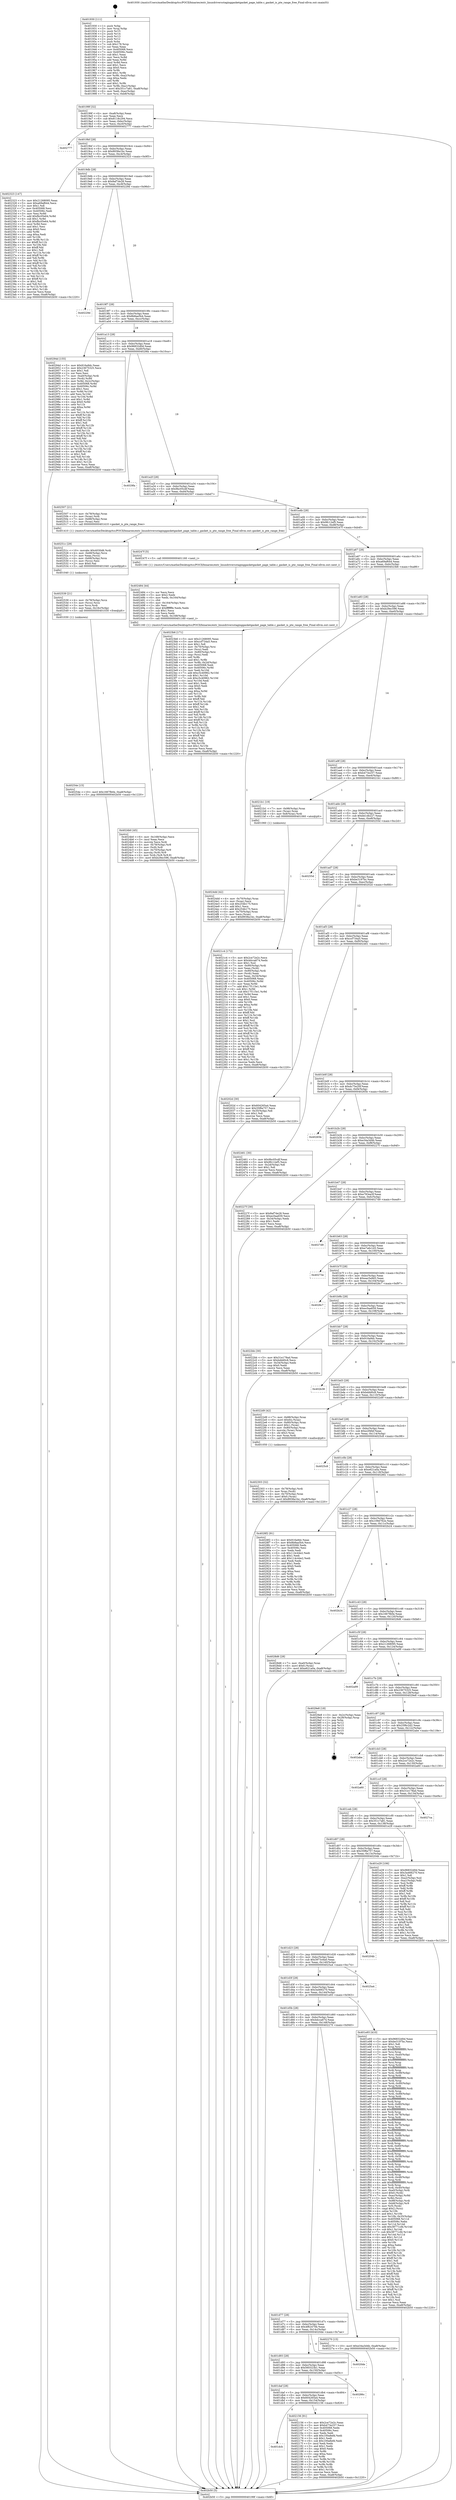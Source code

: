 digraph "0x401930" {
  label = "0x401930 (/mnt/c/Users/mathe/Desktop/tcc/POCII/binaries/extr_linuxdriversstaginggasketgasket_page_table.c_gasket_is_pte_range_free_Final-ollvm.out::main(0))"
  labelloc = "t"
  node[shape=record]

  Entry [label="",width=0.3,height=0.3,shape=circle,fillcolor=black,style=filled]
  "0x40199f" [label="{
     0x40199f [32]\l
     | [instrs]\l
     &nbsp;&nbsp;0x40199f \<+6\>: mov -0xa8(%rbp),%eax\l
     &nbsp;&nbsp;0x4019a5 \<+2\>: mov %eax,%ecx\l
     &nbsp;&nbsp;0x4019a7 \<+6\>: sub $0x8118c294,%ecx\l
     &nbsp;&nbsp;0x4019ad \<+6\>: mov %eax,-0xbc(%rbp)\l
     &nbsp;&nbsp;0x4019b3 \<+6\>: mov %ecx,-0xc0(%rbp)\l
     &nbsp;&nbsp;0x4019b9 \<+6\>: je 0000000000402777 \<main+0xe47\>\l
  }"]
  "0x402777" [label="{
     0x402777\l
  }", style=dashed]
  "0x4019bf" [label="{
     0x4019bf [28]\l
     | [instrs]\l
     &nbsp;&nbsp;0x4019bf \<+5\>: jmp 00000000004019c4 \<main+0x94\>\l
     &nbsp;&nbsp;0x4019c4 \<+6\>: mov -0xbc(%rbp),%eax\l
     &nbsp;&nbsp;0x4019ca \<+5\>: sub $0x8938a1bc,%eax\l
     &nbsp;&nbsp;0x4019cf \<+6\>: mov %eax,-0xc4(%rbp)\l
     &nbsp;&nbsp;0x4019d5 \<+6\>: je 0000000000402323 \<main+0x9f3\>\l
  }"]
  Exit [label="",width=0.3,height=0.3,shape=circle,fillcolor=black,style=filled,peripheries=2]
  "0x402323" [label="{
     0x402323 [147]\l
     | [instrs]\l
     &nbsp;&nbsp;0x402323 \<+5\>: mov $0x21268095,%eax\l
     &nbsp;&nbsp;0x402328 \<+5\>: mov $0xa69af644,%ecx\l
     &nbsp;&nbsp;0x40232d \<+2\>: mov $0x1,%dl\l
     &nbsp;&nbsp;0x40232f \<+7\>: mov 0x405068,%esi\l
     &nbsp;&nbsp;0x402336 \<+7\>: mov 0x40506c,%edi\l
     &nbsp;&nbsp;0x40233d \<+3\>: mov %esi,%r8d\l
     &nbsp;&nbsp;0x402340 \<+7\>: add $0xfbc05e64,%r8d\l
     &nbsp;&nbsp;0x402347 \<+4\>: sub $0x1,%r8d\l
     &nbsp;&nbsp;0x40234b \<+7\>: sub $0xfbc05e64,%r8d\l
     &nbsp;&nbsp;0x402352 \<+4\>: imul %r8d,%esi\l
     &nbsp;&nbsp;0x402356 \<+3\>: and $0x1,%esi\l
     &nbsp;&nbsp;0x402359 \<+3\>: cmp $0x0,%esi\l
     &nbsp;&nbsp;0x40235c \<+4\>: sete %r9b\l
     &nbsp;&nbsp;0x402360 \<+3\>: cmp $0xa,%edi\l
     &nbsp;&nbsp;0x402363 \<+4\>: setl %r10b\l
     &nbsp;&nbsp;0x402367 \<+3\>: mov %r9b,%r11b\l
     &nbsp;&nbsp;0x40236a \<+4\>: xor $0xff,%r11b\l
     &nbsp;&nbsp;0x40236e \<+3\>: mov %r10b,%bl\l
     &nbsp;&nbsp;0x402371 \<+3\>: xor $0xff,%bl\l
     &nbsp;&nbsp;0x402374 \<+3\>: xor $0x1,%dl\l
     &nbsp;&nbsp;0x402377 \<+3\>: mov %r11b,%r14b\l
     &nbsp;&nbsp;0x40237a \<+4\>: and $0xff,%r14b\l
     &nbsp;&nbsp;0x40237e \<+3\>: and %dl,%r9b\l
     &nbsp;&nbsp;0x402381 \<+3\>: mov %bl,%r15b\l
     &nbsp;&nbsp;0x402384 \<+4\>: and $0xff,%r15b\l
     &nbsp;&nbsp;0x402388 \<+3\>: and %dl,%r10b\l
     &nbsp;&nbsp;0x40238b \<+3\>: or %r9b,%r14b\l
     &nbsp;&nbsp;0x40238e \<+3\>: or %r10b,%r15b\l
     &nbsp;&nbsp;0x402391 \<+3\>: xor %r15b,%r14b\l
     &nbsp;&nbsp;0x402394 \<+3\>: or %bl,%r11b\l
     &nbsp;&nbsp;0x402397 \<+4\>: xor $0xff,%r11b\l
     &nbsp;&nbsp;0x40239b \<+3\>: or $0x1,%dl\l
     &nbsp;&nbsp;0x40239e \<+3\>: and %dl,%r11b\l
     &nbsp;&nbsp;0x4023a1 \<+3\>: or %r11b,%r14b\l
     &nbsp;&nbsp;0x4023a4 \<+4\>: test $0x1,%r14b\l
     &nbsp;&nbsp;0x4023a8 \<+3\>: cmovne %ecx,%eax\l
     &nbsp;&nbsp;0x4023ab \<+6\>: mov %eax,-0xa8(%rbp)\l
     &nbsp;&nbsp;0x4023b1 \<+5\>: jmp 0000000000402b50 \<main+0x1220\>\l
  }"]
  "0x4019db" [label="{
     0x4019db [28]\l
     | [instrs]\l
     &nbsp;&nbsp;0x4019db \<+5\>: jmp 00000000004019e0 \<main+0xb0\>\l
     &nbsp;&nbsp;0x4019e0 \<+6\>: mov -0xbc(%rbp),%eax\l
     &nbsp;&nbsp;0x4019e6 \<+5\>: sub $0x8af7de28,%eax\l
     &nbsp;&nbsp;0x4019eb \<+6\>: mov %eax,-0xc8(%rbp)\l
     &nbsp;&nbsp;0x4019f1 \<+6\>: je 000000000040229d \<main+0x96d\>\l
  }"]
  "0x40254e" [label="{
     0x40254e [15]\l
     | [instrs]\l
     &nbsp;&nbsp;0x40254e \<+10\>: movl $0x1667fb0e,-0xa8(%rbp)\l
     &nbsp;&nbsp;0x402558 \<+5\>: jmp 0000000000402b50 \<main+0x1220\>\l
  }"]
  "0x40229d" [label="{
     0x40229d\l
  }", style=dashed]
  "0x4019f7" [label="{
     0x4019f7 [28]\l
     | [instrs]\l
     &nbsp;&nbsp;0x4019f7 \<+5\>: jmp 00000000004019fc \<main+0xcc\>\l
     &nbsp;&nbsp;0x4019fc \<+6\>: mov -0xbc(%rbp),%eax\l
     &nbsp;&nbsp;0x401a02 \<+5\>: sub $0x8b8aa5b4,%eax\l
     &nbsp;&nbsp;0x401a07 \<+6\>: mov %eax,-0xcc(%rbp)\l
     &nbsp;&nbsp;0x401a0d \<+6\>: je 000000000040294d \<main+0x101d\>\l
  }"]
  "0x402539" [label="{
     0x402539 [21]\l
     | [instrs]\l
     &nbsp;&nbsp;0x402539 \<+4\>: mov -0x78(%rbp),%rcx\l
     &nbsp;&nbsp;0x40253d \<+3\>: mov (%rcx),%rcx\l
     &nbsp;&nbsp;0x402540 \<+3\>: mov %rcx,%rdi\l
     &nbsp;&nbsp;0x402543 \<+6\>: mov %eax,-0x16c(%rbp)\l
     &nbsp;&nbsp;0x402549 \<+5\>: call 0000000000401030 \<free@plt\>\l
     | [calls]\l
     &nbsp;&nbsp;0x401030 \{1\} (unknown)\l
  }"]
  "0x40294d" [label="{
     0x40294d [155]\l
     | [instrs]\l
     &nbsp;&nbsp;0x40294d \<+5\>: mov $0x916a9dc,%eax\l
     &nbsp;&nbsp;0x402952 \<+5\>: mov $0x23675325,%ecx\l
     &nbsp;&nbsp;0x402957 \<+2\>: mov $0x1,%dl\l
     &nbsp;&nbsp;0x402959 \<+2\>: xor %esi,%esi\l
     &nbsp;&nbsp;0x40295b \<+7\>: mov -0xa0(%rbp),%rdi\l
     &nbsp;&nbsp;0x402962 \<+3\>: mov (%rdi),%r8d\l
     &nbsp;&nbsp;0x402965 \<+4\>: mov %r8d,-0x2c(%rbp)\l
     &nbsp;&nbsp;0x402969 \<+8\>: mov 0x405068,%r8d\l
     &nbsp;&nbsp;0x402971 \<+8\>: mov 0x40506c,%r9d\l
     &nbsp;&nbsp;0x402979 \<+3\>: sub $0x1,%esi\l
     &nbsp;&nbsp;0x40297c \<+3\>: mov %r8d,%r10d\l
     &nbsp;&nbsp;0x40297f \<+3\>: add %esi,%r10d\l
     &nbsp;&nbsp;0x402982 \<+4\>: imul %r10d,%r8d\l
     &nbsp;&nbsp;0x402986 \<+4\>: and $0x1,%r8d\l
     &nbsp;&nbsp;0x40298a \<+4\>: cmp $0x0,%r8d\l
     &nbsp;&nbsp;0x40298e \<+4\>: sete %r11b\l
     &nbsp;&nbsp;0x402992 \<+4\>: cmp $0xa,%r9d\l
     &nbsp;&nbsp;0x402996 \<+3\>: setl %bl\l
     &nbsp;&nbsp;0x402999 \<+3\>: mov %r11b,%r14b\l
     &nbsp;&nbsp;0x40299c \<+4\>: xor $0xff,%r14b\l
     &nbsp;&nbsp;0x4029a0 \<+3\>: mov %bl,%r15b\l
     &nbsp;&nbsp;0x4029a3 \<+4\>: xor $0xff,%r15b\l
     &nbsp;&nbsp;0x4029a7 \<+3\>: xor $0x1,%dl\l
     &nbsp;&nbsp;0x4029aa \<+3\>: mov %r14b,%r12b\l
     &nbsp;&nbsp;0x4029ad \<+4\>: and $0xff,%r12b\l
     &nbsp;&nbsp;0x4029b1 \<+3\>: and %dl,%r11b\l
     &nbsp;&nbsp;0x4029b4 \<+3\>: mov %r15b,%r13b\l
     &nbsp;&nbsp;0x4029b7 \<+4\>: and $0xff,%r13b\l
     &nbsp;&nbsp;0x4029bb \<+2\>: and %dl,%bl\l
     &nbsp;&nbsp;0x4029bd \<+3\>: or %r11b,%r12b\l
     &nbsp;&nbsp;0x4029c0 \<+3\>: or %bl,%r13b\l
     &nbsp;&nbsp;0x4029c3 \<+3\>: xor %r13b,%r12b\l
     &nbsp;&nbsp;0x4029c6 \<+3\>: or %r15b,%r14b\l
     &nbsp;&nbsp;0x4029c9 \<+4\>: xor $0xff,%r14b\l
     &nbsp;&nbsp;0x4029cd \<+3\>: or $0x1,%dl\l
     &nbsp;&nbsp;0x4029d0 \<+3\>: and %dl,%r14b\l
     &nbsp;&nbsp;0x4029d3 \<+3\>: or %r14b,%r12b\l
     &nbsp;&nbsp;0x4029d6 \<+4\>: test $0x1,%r12b\l
     &nbsp;&nbsp;0x4029da \<+3\>: cmovne %ecx,%eax\l
     &nbsp;&nbsp;0x4029dd \<+6\>: mov %eax,-0xa8(%rbp)\l
     &nbsp;&nbsp;0x4029e3 \<+5\>: jmp 0000000000402b50 \<main+0x1220\>\l
  }"]
  "0x401a13" [label="{
     0x401a13 [28]\l
     | [instrs]\l
     &nbsp;&nbsp;0x401a13 \<+5\>: jmp 0000000000401a18 \<main+0xe8\>\l
     &nbsp;&nbsp;0x401a18 \<+6\>: mov -0xbc(%rbp),%eax\l
     &nbsp;&nbsp;0x401a1e \<+5\>: sub $0x96832d0d,%eax\l
     &nbsp;&nbsp;0x401a23 \<+6\>: mov %eax,-0xd0(%rbp)\l
     &nbsp;&nbsp;0x401a29 \<+6\>: je 00000000004029fa \<main+0x10ca\>\l
  }"]
  "0x40251c" [label="{
     0x40251c [29]\l
     | [instrs]\l
     &nbsp;&nbsp;0x40251c \<+10\>: movabs $0x4030d6,%rdi\l
     &nbsp;&nbsp;0x402526 \<+4\>: mov -0x68(%rbp),%rcx\l
     &nbsp;&nbsp;0x40252a \<+2\>: mov %eax,(%rcx)\l
     &nbsp;&nbsp;0x40252c \<+4\>: mov -0x68(%rbp),%rcx\l
     &nbsp;&nbsp;0x402530 \<+2\>: mov (%rcx),%esi\l
     &nbsp;&nbsp;0x402532 \<+2\>: mov $0x0,%al\l
     &nbsp;&nbsp;0x402534 \<+5\>: call 0000000000401040 \<printf@plt\>\l
     | [calls]\l
     &nbsp;&nbsp;0x401040 \{1\} (unknown)\l
  }"]
  "0x4029fa" [label="{
     0x4029fa\l
  }", style=dashed]
  "0x401a2f" [label="{
     0x401a2f [28]\l
     | [instrs]\l
     &nbsp;&nbsp;0x401a2f \<+5\>: jmp 0000000000401a34 \<main+0x104\>\l
     &nbsp;&nbsp;0x401a34 \<+6\>: mov -0xbc(%rbp),%eax\l
     &nbsp;&nbsp;0x401a3a \<+5\>: sub $0x9bc05cdf,%eax\l
     &nbsp;&nbsp;0x401a3f \<+6\>: mov %eax,-0xd4(%rbp)\l
     &nbsp;&nbsp;0x401a45 \<+6\>: je 0000000000402507 \<main+0xbd7\>\l
  }"]
  "0x4024b0" [label="{
     0x4024b0 [45]\l
     | [instrs]\l
     &nbsp;&nbsp;0x4024b0 \<+6\>: mov -0x168(%rbp),%ecx\l
     &nbsp;&nbsp;0x4024b6 \<+3\>: imul %eax,%ecx\l
     &nbsp;&nbsp;0x4024b9 \<+3\>: movslq %ecx,%rdi\l
     &nbsp;&nbsp;0x4024bc \<+4\>: mov -0x78(%rbp),%r8\l
     &nbsp;&nbsp;0x4024c0 \<+3\>: mov (%r8),%r8\l
     &nbsp;&nbsp;0x4024c3 \<+4\>: mov -0x70(%rbp),%r9\l
     &nbsp;&nbsp;0x4024c7 \<+3\>: movslq (%r9),%r9\l
     &nbsp;&nbsp;0x4024ca \<+4\>: mov %rdi,(%r8,%r9,8)\l
     &nbsp;&nbsp;0x4024ce \<+10\>: movl $0xb29ec596,-0xa8(%rbp)\l
     &nbsp;&nbsp;0x4024d8 \<+5\>: jmp 0000000000402b50 \<main+0x1220\>\l
  }"]
  "0x402507" [label="{
     0x402507 [21]\l
     | [instrs]\l
     &nbsp;&nbsp;0x402507 \<+4\>: mov -0x78(%rbp),%rax\l
     &nbsp;&nbsp;0x40250b \<+3\>: mov (%rax),%rdi\l
     &nbsp;&nbsp;0x40250e \<+7\>: mov -0x88(%rbp),%rax\l
     &nbsp;&nbsp;0x402515 \<+2\>: mov (%rax),%esi\l
     &nbsp;&nbsp;0x402517 \<+5\>: call 0000000000401410 \<gasket_is_pte_range_free\>\l
     | [calls]\l
     &nbsp;&nbsp;0x401410 \{1\} (/mnt/c/Users/mathe/Desktop/tcc/POCII/binaries/extr_linuxdriversstaginggasketgasket_page_table.c_gasket_is_pte_range_free_Final-ollvm.out::gasket_is_pte_range_free)\l
  }"]
  "0x401a4b" [label="{
     0x401a4b [28]\l
     | [instrs]\l
     &nbsp;&nbsp;0x401a4b \<+5\>: jmp 0000000000401a50 \<main+0x120\>\l
     &nbsp;&nbsp;0x401a50 \<+6\>: mov -0xbc(%rbp),%eax\l
     &nbsp;&nbsp;0x401a56 \<+5\>: sub $0x9fc12ef5,%eax\l
     &nbsp;&nbsp;0x401a5b \<+6\>: mov %eax,-0xd8(%rbp)\l
     &nbsp;&nbsp;0x401a61 \<+6\>: je 000000000040247f \<main+0xb4f\>\l
  }"]
  "0x402484" [label="{
     0x402484 [44]\l
     | [instrs]\l
     &nbsp;&nbsp;0x402484 \<+2\>: xor %ecx,%ecx\l
     &nbsp;&nbsp;0x402486 \<+5\>: mov $0x2,%edx\l
     &nbsp;&nbsp;0x40248b \<+6\>: mov %edx,-0x164(%rbp)\l
     &nbsp;&nbsp;0x402491 \<+1\>: cltd\l
     &nbsp;&nbsp;0x402492 \<+6\>: mov -0x164(%rbp),%esi\l
     &nbsp;&nbsp;0x402498 \<+2\>: idiv %esi\l
     &nbsp;&nbsp;0x40249a \<+6\>: imul $0xfffffffe,%edx,%edx\l
     &nbsp;&nbsp;0x4024a0 \<+3\>: sub $0x1,%ecx\l
     &nbsp;&nbsp;0x4024a3 \<+2\>: sub %ecx,%edx\l
     &nbsp;&nbsp;0x4024a5 \<+6\>: mov %edx,-0x168(%rbp)\l
     &nbsp;&nbsp;0x4024ab \<+5\>: call 0000000000401160 \<next_i\>\l
     | [calls]\l
     &nbsp;&nbsp;0x401160 \{1\} (/mnt/c/Users/mathe/Desktop/tcc/POCII/binaries/extr_linuxdriversstaginggasketgasket_page_table.c_gasket_is_pte_range_free_Final-ollvm.out::next_i)\l
  }"]
  "0x40247f" [label="{
     0x40247f [5]\l
     | [instrs]\l
     &nbsp;&nbsp;0x40247f \<+5\>: call 0000000000401160 \<next_i\>\l
     | [calls]\l
     &nbsp;&nbsp;0x401160 \{1\} (/mnt/c/Users/mathe/Desktop/tcc/POCII/binaries/extr_linuxdriversstaginggasketgasket_page_table.c_gasket_is_pte_range_free_Final-ollvm.out::next_i)\l
  }"]
  "0x401a67" [label="{
     0x401a67 [28]\l
     | [instrs]\l
     &nbsp;&nbsp;0x401a67 \<+5\>: jmp 0000000000401a6c \<main+0x13c\>\l
     &nbsp;&nbsp;0x401a6c \<+6\>: mov -0xbc(%rbp),%eax\l
     &nbsp;&nbsp;0x401a72 \<+5\>: sub $0xa69af644,%eax\l
     &nbsp;&nbsp;0x401a77 \<+6\>: mov %eax,-0xdc(%rbp)\l
     &nbsp;&nbsp;0x401a7d \<+6\>: je 00000000004023b6 \<main+0xa86\>\l
  }"]
  "0x402303" [label="{
     0x402303 [32]\l
     | [instrs]\l
     &nbsp;&nbsp;0x402303 \<+4\>: mov -0x78(%rbp),%rdi\l
     &nbsp;&nbsp;0x402307 \<+3\>: mov %rax,(%rdi)\l
     &nbsp;&nbsp;0x40230a \<+4\>: mov -0x70(%rbp),%rax\l
     &nbsp;&nbsp;0x40230e \<+6\>: movl $0x0,(%rax)\l
     &nbsp;&nbsp;0x402314 \<+10\>: movl $0x8938a1bc,-0xa8(%rbp)\l
     &nbsp;&nbsp;0x40231e \<+5\>: jmp 0000000000402b50 \<main+0x1220\>\l
  }"]
  "0x4023b6" [label="{
     0x4023b6 [171]\l
     | [instrs]\l
     &nbsp;&nbsp;0x4023b6 \<+5\>: mov $0x21268095,%eax\l
     &nbsp;&nbsp;0x4023bb \<+5\>: mov $0xccf734a5,%ecx\l
     &nbsp;&nbsp;0x4023c0 \<+2\>: mov $0x1,%dl\l
     &nbsp;&nbsp;0x4023c2 \<+4\>: mov -0x70(%rbp),%rsi\l
     &nbsp;&nbsp;0x4023c6 \<+2\>: mov (%rsi),%edi\l
     &nbsp;&nbsp;0x4023c8 \<+4\>: mov -0x80(%rbp),%rsi\l
     &nbsp;&nbsp;0x4023cc \<+2\>: cmp (%rsi),%edi\l
     &nbsp;&nbsp;0x4023ce \<+4\>: setl %r8b\l
     &nbsp;&nbsp;0x4023d2 \<+4\>: and $0x1,%r8b\l
     &nbsp;&nbsp;0x4023d6 \<+4\>: mov %r8b,-0x2d(%rbp)\l
     &nbsp;&nbsp;0x4023da \<+7\>: mov 0x405068,%edi\l
     &nbsp;&nbsp;0x4023e1 \<+8\>: mov 0x40506c,%r9d\l
     &nbsp;&nbsp;0x4023e9 \<+3\>: mov %edi,%r10d\l
     &nbsp;&nbsp;0x4023ec \<+7\>: add $0xc5c40962,%r10d\l
     &nbsp;&nbsp;0x4023f3 \<+4\>: sub $0x1,%r10d\l
     &nbsp;&nbsp;0x4023f7 \<+7\>: sub $0xc5c40962,%r10d\l
     &nbsp;&nbsp;0x4023fe \<+4\>: imul %r10d,%edi\l
     &nbsp;&nbsp;0x402402 \<+3\>: and $0x1,%edi\l
     &nbsp;&nbsp;0x402405 \<+3\>: cmp $0x0,%edi\l
     &nbsp;&nbsp;0x402408 \<+4\>: sete %r8b\l
     &nbsp;&nbsp;0x40240c \<+4\>: cmp $0xa,%r9d\l
     &nbsp;&nbsp;0x402410 \<+4\>: setl %r11b\l
     &nbsp;&nbsp;0x402414 \<+3\>: mov %r8b,%bl\l
     &nbsp;&nbsp;0x402417 \<+3\>: xor $0xff,%bl\l
     &nbsp;&nbsp;0x40241a \<+3\>: mov %r11b,%r14b\l
     &nbsp;&nbsp;0x40241d \<+4\>: xor $0xff,%r14b\l
     &nbsp;&nbsp;0x402421 \<+3\>: xor $0x1,%dl\l
     &nbsp;&nbsp;0x402424 \<+3\>: mov %bl,%r15b\l
     &nbsp;&nbsp;0x402427 \<+4\>: and $0xff,%r15b\l
     &nbsp;&nbsp;0x40242b \<+3\>: and %dl,%r8b\l
     &nbsp;&nbsp;0x40242e \<+3\>: mov %r14b,%r12b\l
     &nbsp;&nbsp;0x402431 \<+4\>: and $0xff,%r12b\l
     &nbsp;&nbsp;0x402435 \<+3\>: and %dl,%r11b\l
     &nbsp;&nbsp;0x402438 \<+3\>: or %r8b,%r15b\l
     &nbsp;&nbsp;0x40243b \<+3\>: or %r11b,%r12b\l
     &nbsp;&nbsp;0x40243e \<+3\>: xor %r12b,%r15b\l
     &nbsp;&nbsp;0x402441 \<+3\>: or %r14b,%bl\l
     &nbsp;&nbsp;0x402444 \<+3\>: xor $0xff,%bl\l
     &nbsp;&nbsp;0x402447 \<+3\>: or $0x1,%dl\l
     &nbsp;&nbsp;0x40244a \<+2\>: and %dl,%bl\l
     &nbsp;&nbsp;0x40244c \<+3\>: or %bl,%r15b\l
     &nbsp;&nbsp;0x40244f \<+4\>: test $0x1,%r15b\l
     &nbsp;&nbsp;0x402453 \<+3\>: cmovne %ecx,%eax\l
     &nbsp;&nbsp;0x402456 \<+6\>: mov %eax,-0xa8(%rbp)\l
     &nbsp;&nbsp;0x40245c \<+5\>: jmp 0000000000402b50 \<main+0x1220\>\l
  }"]
  "0x401a83" [label="{
     0x401a83 [28]\l
     | [instrs]\l
     &nbsp;&nbsp;0x401a83 \<+5\>: jmp 0000000000401a88 \<main+0x158\>\l
     &nbsp;&nbsp;0x401a88 \<+6\>: mov -0xbc(%rbp),%eax\l
     &nbsp;&nbsp;0x401a8e \<+5\>: sub $0xb29ec596,%eax\l
     &nbsp;&nbsp;0x401a93 \<+6\>: mov %eax,-0xe0(%rbp)\l
     &nbsp;&nbsp;0x401a99 \<+6\>: je 00000000004024dd \<main+0xbad\>\l
  }"]
  "0x4021c4" [label="{
     0x4021c4 [172]\l
     | [instrs]\l
     &nbsp;&nbsp;0x4021c4 \<+5\>: mov $0x2ce72e2c,%ecx\l
     &nbsp;&nbsp;0x4021c9 \<+5\>: mov $0x4dcca674,%edx\l
     &nbsp;&nbsp;0x4021ce \<+3\>: mov $0x1,%sil\l
     &nbsp;&nbsp;0x4021d1 \<+7\>: mov -0x90(%rbp),%rdi\l
     &nbsp;&nbsp;0x4021d8 \<+2\>: mov %eax,(%rdi)\l
     &nbsp;&nbsp;0x4021da \<+7\>: mov -0x90(%rbp),%rdi\l
     &nbsp;&nbsp;0x4021e1 \<+2\>: mov (%rdi),%eax\l
     &nbsp;&nbsp;0x4021e3 \<+3\>: mov %eax,-0x34(%rbp)\l
     &nbsp;&nbsp;0x4021e6 \<+7\>: mov 0x405068,%eax\l
     &nbsp;&nbsp;0x4021ed \<+8\>: mov 0x40506c,%r8d\l
     &nbsp;&nbsp;0x4021f5 \<+3\>: mov %eax,%r9d\l
     &nbsp;&nbsp;0x4021f8 \<+7\>: add $0x17f115e1,%r9d\l
     &nbsp;&nbsp;0x4021ff \<+4\>: sub $0x1,%r9d\l
     &nbsp;&nbsp;0x402203 \<+7\>: sub $0x17f115e1,%r9d\l
     &nbsp;&nbsp;0x40220a \<+4\>: imul %r9d,%eax\l
     &nbsp;&nbsp;0x40220e \<+3\>: and $0x1,%eax\l
     &nbsp;&nbsp;0x402211 \<+3\>: cmp $0x0,%eax\l
     &nbsp;&nbsp;0x402214 \<+4\>: sete %r10b\l
     &nbsp;&nbsp;0x402218 \<+4\>: cmp $0xa,%r8d\l
     &nbsp;&nbsp;0x40221c \<+4\>: setl %r11b\l
     &nbsp;&nbsp;0x402220 \<+3\>: mov %r10b,%bl\l
     &nbsp;&nbsp;0x402223 \<+3\>: xor $0xff,%bl\l
     &nbsp;&nbsp;0x402226 \<+3\>: mov %r11b,%r14b\l
     &nbsp;&nbsp;0x402229 \<+4\>: xor $0xff,%r14b\l
     &nbsp;&nbsp;0x40222d \<+4\>: xor $0x1,%sil\l
     &nbsp;&nbsp;0x402231 \<+3\>: mov %bl,%r15b\l
     &nbsp;&nbsp;0x402234 \<+4\>: and $0xff,%r15b\l
     &nbsp;&nbsp;0x402238 \<+3\>: and %sil,%r10b\l
     &nbsp;&nbsp;0x40223b \<+3\>: mov %r14b,%r12b\l
     &nbsp;&nbsp;0x40223e \<+4\>: and $0xff,%r12b\l
     &nbsp;&nbsp;0x402242 \<+3\>: and %sil,%r11b\l
     &nbsp;&nbsp;0x402245 \<+3\>: or %r10b,%r15b\l
     &nbsp;&nbsp;0x402248 \<+3\>: or %r11b,%r12b\l
     &nbsp;&nbsp;0x40224b \<+3\>: xor %r12b,%r15b\l
     &nbsp;&nbsp;0x40224e \<+3\>: or %r14b,%bl\l
     &nbsp;&nbsp;0x402251 \<+3\>: xor $0xff,%bl\l
     &nbsp;&nbsp;0x402254 \<+4\>: or $0x1,%sil\l
     &nbsp;&nbsp;0x402258 \<+3\>: and %sil,%bl\l
     &nbsp;&nbsp;0x40225b \<+3\>: or %bl,%r15b\l
     &nbsp;&nbsp;0x40225e \<+4\>: test $0x1,%r15b\l
     &nbsp;&nbsp;0x402262 \<+3\>: cmovne %edx,%ecx\l
     &nbsp;&nbsp;0x402265 \<+6\>: mov %ecx,-0xa8(%rbp)\l
     &nbsp;&nbsp;0x40226b \<+5\>: jmp 0000000000402b50 \<main+0x1220\>\l
  }"]
  "0x4024dd" [label="{
     0x4024dd [42]\l
     | [instrs]\l
     &nbsp;&nbsp;0x4024dd \<+4\>: mov -0x70(%rbp),%rax\l
     &nbsp;&nbsp;0x4024e1 \<+2\>: mov (%rax),%ecx\l
     &nbsp;&nbsp;0x4024e3 \<+6\>: sub $0x254b175,%ecx\l
     &nbsp;&nbsp;0x4024e9 \<+3\>: add $0x1,%ecx\l
     &nbsp;&nbsp;0x4024ec \<+6\>: add $0x254b175,%ecx\l
     &nbsp;&nbsp;0x4024f2 \<+4\>: mov -0x70(%rbp),%rax\l
     &nbsp;&nbsp;0x4024f6 \<+2\>: mov %ecx,(%rax)\l
     &nbsp;&nbsp;0x4024f8 \<+10\>: movl $0x8938a1bc,-0xa8(%rbp)\l
     &nbsp;&nbsp;0x402502 \<+5\>: jmp 0000000000402b50 \<main+0x1220\>\l
  }"]
  "0x401a9f" [label="{
     0x401a9f [28]\l
     | [instrs]\l
     &nbsp;&nbsp;0x401a9f \<+5\>: jmp 0000000000401aa4 \<main+0x174\>\l
     &nbsp;&nbsp;0x401aa4 \<+6\>: mov -0xbc(%rbp),%eax\l
     &nbsp;&nbsp;0x401aaa \<+5\>: sub $0xb473e257,%eax\l
     &nbsp;&nbsp;0x401aaf \<+6\>: mov %eax,-0xe4(%rbp)\l
     &nbsp;&nbsp;0x401ab5 \<+6\>: je 00000000004021b1 \<main+0x881\>\l
  }"]
  "0x401dcb" [label="{
     0x401dcb\l
  }", style=dashed]
  "0x4021b1" [label="{
     0x4021b1 [19]\l
     | [instrs]\l
     &nbsp;&nbsp;0x4021b1 \<+7\>: mov -0x98(%rbp),%rax\l
     &nbsp;&nbsp;0x4021b8 \<+3\>: mov (%rax),%rax\l
     &nbsp;&nbsp;0x4021bb \<+4\>: mov 0x8(%rax),%rdi\l
     &nbsp;&nbsp;0x4021bf \<+5\>: call 0000000000401060 \<atoi@plt\>\l
     | [calls]\l
     &nbsp;&nbsp;0x401060 \{1\} (unknown)\l
  }"]
  "0x401abb" [label="{
     0x401abb [28]\l
     | [instrs]\l
     &nbsp;&nbsp;0x401abb \<+5\>: jmp 0000000000401ac0 \<main+0x190\>\l
     &nbsp;&nbsp;0x401ac0 \<+6\>: mov -0xbc(%rbp),%eax\l
     &nbsp;&nbsp;0x401ac6 \<+5\>: sub $0xbb1db227,%eax\l
     &nbsp;&nbsp;0x401acb \<+6\>: mov %eax,-0xe8(%rbp)\l
     &nbsp;&nbsp;0x401ad1 \<+6\>: je 000000000040255d \<main+0xc2d\>\l
  }"]
  "0x402156" [label="{
     0x402156 [91]\l
     | [instrs]\l
     &nbsp;&nbsp;0x402156 \<+5\>: mov $0x2ce72e2c,%eax\l
     &nbsp;&nbsp;0x40215b \<+5\>: mov $0xb473e257,%ecx\l
     &nbsp;&nbsp;0x402160 \<+7\>: mov 0x405068,%edx\l
     &nbsp;&nbsp;0x402167 \<+7\>: mov 0x40506c,%esi\l
     &nbsp;&nbsp;0x40216e \<+2\>: mov %edx,%edi\l
     &nbsp;&nbsp;0x402170 \<+6\>: add $0x100a8efd,%edi\l
     &nbsp;&nbsp;0x402176 \<+3\>: sub $0x1,%edi\l
     &nbsp;&nbsp;0x402179 \<+6\>: sub $0x100a8efd,%edi\l
     &nbsp;&nbsp;0x40217f \<+3\>: imul %edi,%edx\l
     &nbsp;&nbsp;0x402182 \<+3\>: and $0x1,%edx\l
     &nbsp;&nbsp;0x402185 \<+3\>: cmp $0x0,%edx\l
     &nbsp;&nbsp;0x402188 \<+4\>: sete %r8b\l
     &nbsp;&nbsp;0x40218c \<+3\>: cmp $0xa,%esi\l
     &nbsp;&nbsp;0x40218f \<+4\>: setl %r9b\l
     &nbsp;&nbsp;0x402193 \<+3\>: mov %r8b,%r10b\l
     &nbsp;&nbsp;0x402196 \<+3\>: and %r9b,%r10b\l
     &nbsp;&nbsp;0x402199 \<+3\>: xor %r9b,%r8b\l
     &nbsp;&nbsp;0x40219c \<+3\>: or %r8b,%r10b\l
     &nbsp;&nbsp;0x40219f \<+4\>: test $0x1,%r10b\l
     &nbsp;&nbsp;0x4021a3 \<+3\>: cmovne %ecx,%eax\l
     &nbsp;&nbsp;0x4021a6 \<+6\>: mov %eax,-0xa8(%rbp)\l
     &nbsp;&nbsp;0x4021ac \<+5\>: jmp 0000000000402b50 \<main+0x1220\>\l
  }"]
  "0x40255d" [label="{
     0x40255d\l
  }", style=dashed]
  "0x401ad7" [label="{
     0x401ad7 [28]\l
     | [instrs]\l
     &nbsp;&nbsp;0x401ad7 \<+5\>: jmp 0000000000401adc \<main+0x1ac\>\l
     &nbsp;&nbsp;0x401adc \<+6\>: mov -0xbc(%rbp),%eax\l
     &nbsp;&nbsp;0x401ae2 \<+5\>: sub $0xbe3197bc,%eax\l
     &nbsp;&nbsp;0x401ae7 \<+6\>: mov %eax,-0xec(%rbp)\l
     &nbsp;&nbsp;0x401aed \<+6\>: je 000000000040202d \<main+0x6fd\>\l
  }"]
  "0x401daf" [label="{
     0x401daf [28]\l
     | [instrs]\l
     &nbsp;&nbsp;0x401daf \<+5\>: jmp 0000000000401db4 \<main+0x484\>\l
     &nbsp;&nbsp;0x401db4 \<+6\>: mov -0xbc(%rbp),%eax\l
     &nbsp;&nbsp;0x401dba \<+5\>: sub $0x604265a4,%eax\l
     &nbsp;&nbsp;0x401dbf \<+6\>: mov %eax,-0x154(%rbp)\l
     &nbsp;&nbsp;0x401dc5 \<+6\>: je 0000000000402156 \<main+0x826\>\l
  }"]
  "0x40202d" [label="{
     0x40202d [30]\l
     | [instrs]\l
     &nbsp;&nbsp;0x40202d \<+5\>: mov $0x604265a4,%eax\l
     &nbsp;&nbsp;0x402032 \<+5\>: mov $0x35f8a757,%ecx\l
     &nbsp;&nbsp;0x402037 \<+3\>: mov -0x35(%rbp),%dl\l
     &nbsp;&nbsp;0x40203a \<+3\>: test $0x1,%dl\l
     &nbsp;&nbsp;0x40203d \<+3\>: cmovne %ecx,%eax\l
     &nbsp;&nbsp;0x402040 \<+6\>: mov %eax,-0xa8(%rbp)\l
     &nbsp;&nbsp;0x402046 \<+5\>: jmp 0000000000402b50 \<main+0x1220\>\l
  }"]
  "0x401af3" [label="{
     0x401af3 [28]\l
     | [instrs]\l
     &nbsp;&nbsp;0x401af3 \<+5\>: jmp 0000000000401af8 \<main+0x1c8\>\l
     &nbsp;&nbsp;0x401af8 \<+6\>: mov -0xbc(%rbp),%eax\l
     &nbsp;&nbsp;0x401afe \<+5\>: sub $0xccf734a5,%eax\l
     &nbsp;&nbsp;0x401b03 \<+6\>: mov %eax,-0xf0(%rbp)\l
     &nbsp;&nbsp;0x401b09 \<+6\>: je 0000000000402461 \<main+0xb31\>\l
  }"]
  "0x40286c" [label="{
     0x40286c\l
  }", style=dashed]
  "0x402461" [label="{
     0x402461 [30]\l
     | [instrs]\l
     &nbsp;&nbsp;0x402461 \<+5\>: mov $0x9bc05cdf,%eax\l
     &nbsp;&nbsp;0x402466 \<+5\>: mov $0x9fc12ef5,%ecx\l
     &nbsp;&nbsp;0x40246b \<+3\>: mov -0x2d(%rbp),%dl\l
     &nbsp;&nbsp;0x40246e \<+3\>: test $0x1,%dl\l
     &nbsp;&nbsp;0x402471 \<+3\>: cmovne %ecx,%eax\l
     &nbsp;&nbsp;0x402474 \<+6\>: mov %eax,-0xa8(%rbp)\l
     &nbsp;&nbsp;0x40247a \<+5\>: jmp 0000000000402b50 \<main+0x1220\>\l
  }"]
  "0x401b0f" [label="{
     0x401b0f [28]\l
     | [instrs]\l
     &nbsp;&nbsp;0x401b0f \<+5\>: jmp 0000000000401b14 \<main+0x1e4\>\l
     &nbsp;&nbsp;0x401b14 \<+6\>: mov -0xbc(%rbp),%eax\l
     &nbsp;&nbsp;0x401b1a \<+5\>: sub $0xdc75e20f,%eax\l
     &nbsp;&nbsp;0x401b1f \<+6\>: mov %eax,-0xf4(%rbp)\l
     &nbsp;&nbsp;0x401b25 \<+6\>: je 000000000040265b \<main+0xd2b\>\l
  }"]
  "0x401d93" [label="{
     0x401d93 [28]\l
     | [instrs]\l
     &nbsp;&nbsp;0x401d93 \<+5\>: jmp 0000000000401d98 \<main+0x468\>\l
     &nbsp;&nbsp;0x401d98 \<+6\>: mov -0xbc(%rbp),%eax\l
     &nbsp;&nbsp;0x401d9e \<+5\>: sub $0x560323b1,%eax\l
     &nbsp;&nbsp;0x401da3 \<+6\>: mov %eax,-0x150(%rbp)\l
     &nbsp;&nbsp;0x401da9 \<+6\>: je 000000000040286c \<main+0xf3c\>\l
  }"]
  "0x40265b" [label="{
     0x40265b\l
  }", style=dashed]
  "0x401b2b" [label="{
     0x401b2b [28]\l
     | [instrs]\l
     &nbsp;&nbsp;0x401b2b \<+5\>: jmp 0000000000401b30 \<main+0x200\>\l
     &nbsp;&nbsp;0x401b30 \<+6\>: mov -0xbc(%rbp),%eax\l
     &nbsp;&nbsp;0x401b36 \<+5\>: sub $0xe34a3d4b,%eax\l
     &nbsp;&nbsp;0x401b3b \<+6\>: mov %eax,-0xf8(%rbp)\l
     &nbsp;&nbsp;0x401b41 \<+6\>: je 000000000040227f \<main+0x94f\>\l
  }"]
  "0x4020de" [label="{
     0x4020de\l
  }", style=dashed]
  "0x40227f" [label="{
     0x40227f [30]\l
     | [instrs]\l
     &nbsp;&nbsp;0x40227f \<+5\>: mov $0x8af7de28,%eax\l
     &nbsp;&nbsp;0x402284 \<+5\>: mov $0xec0aa659,%ecx\l
     &nbsp;&nbsp;0x402289 \<+3\>: mov -0x34(%rbp),%edx\l
     &nbsp;&nbsp;0x40228c \<+3\>: cmp $0x1,%edx\l
     &nbsp;&nbsp;0x40228f \<+3\>: cmovl %ecx,%eax\l
     &nbsp;&nbsp;0x402292 \<+6\>: mov %eax,-0xa8(%rbp)\l
     &nbsp;&nbsp;0x402298 \<+5\>: jmp 0000000000402b50 \<main+0x1220\>\l
  }"]
  "0x401b47" [label="{
     0x401b47 [28]\l
     | [instrs]\l
     &nbsp;&nbsp;0x401b47 \<+5\>: jmp 0000000000401b4c \<main+0x21c\>\l
     &nbsp;&nbsp;0x401b4c \<+6\>: mov -0xbc(%rbp),%eax\l
     &nbsp;&nbsp;0x401b52 \<+5\>: sub $0xe783ea3f,%eax\l
     &nbsp;&nbsp;0x401b57 \<+6\>: mov %eax,-0xfc(%rbp)\l
     &nbsp;&nbsp;0x401b5d \<+6\>: je 00000000004027d9 \<main+0xea9\>\l
  }"]
  "0x401d77" [label="{
     0x401d77 [28]\l
     | [instrs]\l
     &nbsp;&nbsp;0x401d77 \<+5\>: jmp 0000000000401d7c \<main+0x44c\>\l
     &nbsp;&nbsp;0x401d7c \<+6\>: mov -0xbc(%rbp),%eax\l
     &nbsp;&nbsp;0x401d82 \<+5\>: sub $0x4f62470b,%eax\l
     &nbsp;&nbsp;0x401d87 \<+6\>: mov %eax,-0x14c(%rbp)\l
     &nbsp;&nbsp;0x401d8d \<+6\>: je 00000000004020de \<main+0x7ae\>\l
  }"]
  "0x4027d9" [label="{
     0x4027d9\l
  }", style=dashed]
  "0x401b63" [label="{
     0x401b63 [28]\l
     | [instrs]\l
     &nbsp;&nbsp;0x401b63 \<+5\>: jmp 0000000000401b68 \<main+0x238\>\l
     &nbsp;&nbsp;0x401b68 \<+6\>: mov -0xbc(%rbp),%eax\l
     &nbsp;&nbsp;0x401b6e \<+5\>: sub $0xe7a6c1d3,%eax\l
     &nbsp;&nbsp;0x401b73 \<+6\>: mov %eax,-0x100(%rbp)\l
     &nbsp;&nbsp;0x401b79 \<+6\>: je 000000000040273e \<main+0xe0e\>\l
  }"]
  "0x402270" [label="{
     0x402270 [15]\l
     | [instrs]\l
     &nbsp;&nbsp;0x402270 \<+10\>: movl $0xe34a3d4b,-0xa8(%rbp)\l
     &nbsp;&nbsp;0x40227a \<+5\>: jmp 0000000000402b50 \<main+0x1220\>\l
  }"]
  "0x40273e" [label="{
     0x40273e\l
  }", style=dashed]
  "0x401b7f" [label="{
     0x401b7f [28]\l
     | [instrs]\l
     &nbsp;&nbsp;0x401b7f \<+5\>: jmp 0000000000401b84 \<main+0x254\>\l
     &nbsp;&nbsp;0x401b84 \<+6\>: mov -0xbc(%rbp),%eax\l
     &nbsp;&nbsp;0x401b8a \<+5\>: sub $0xeac5a9d3,%eax\l
     &nbsp;&nbsp;0x401b8f \<+6\>: mov %eax,-0x104(%rbp)\l
     &nbsp;&nbsp;0x401b95 \<+6\>: je 00000000004028c7 \<main+0xf97\>\l
  }"]
  "0x401d5b" [label="{
     0x401d5b [28]\l
     | [instrs]\l
     &nbsp;&nbsp;0x401d5b \<+5\>: jmp 0000000000401d60 \<main+0x430\>\l
     &nbsp;&nbsp;0x401d60 \<+6\>: mov -0xbc(%rbp),%eax\l
     &nbsp;&nbsp;0x401d66 \<+5\>: sub $0x4dcca674,%eax\l
     &nbsp;&nbsp;0x401d6b \<+6\>: mov %eax,-0x148(%rbp)\l
     &nbsp;&nbsp;0x401d71 \<+6\>: je 0000000000402270 \<main+0x940\>\l
  }"]
  "0x4028c7" [label="{
     0x4028c7\l
  }", style=dashed]
  "0x401b9b" [label="{
     0x401b9b [28]\l
     | [instrs]\l
     &nbsp;&nbsp;0x401b9b \<+5\>: jmp 0000000000401ba0 \<main+0x270\>\l
     &nbsp;&nbsp;0x401ba0 \<+6\>: mov -0xbc(%rbp),%eax\l
     &nbsp;&nbsp;0x401ba6 \<+5\>: sub $0xec0aa659,%eax\l
     &nbsp;&nbsp;0x401bab \<+6\>: mov %eax,-0x108(%rbp)\l
     &nbsp;&nbsp;0x401bb1 \<+6\>: je 00000000004022bb \<main+0x98b\>\l
  }"]
  "0x401e93" [label="{
     0x401e93 [410]\l
     | [instrs]\l
     &nbsp;&nbsp;0x401e93 \<+5\>: mov $0x96832d0d,%eax\l
     &nbsp;&nbsp;0x401e98 \<+5\>: mov $0xbe3197bc,%ecx\l
     &nbsp;&nbsp;0x401e9d \<+2\>: mov $0x1,%dl\l
     &nbsp;&nbsp;0x401e9f \<+3\>: mov %rsp,%rsi\l
     &nbsp;&nbsp;0x401ea2 \<+4\>: add $0xfffffffffffffff0,%rsi\l
     &nbsp;&nbsp;0x401ea6 \<+3\>: mov %rsi,%rsp\l
     &nbsp;&nbsp;0x401ea9 \<+7\>: mov %rsi,-0xa0(%rbp)\l
     &nbsp;&nbsp;0x401eb0 \<+3\>: mov %rsp,%rsi\l
     &nbsp;&nbsp;0x401eb3 \<+4\>: add $0xfffffffffffffff0,%rsi\l
     &nbsp;&nbsp;0x401eb7 \<+3\>: mov %rsi,%rsp\l
     &nbsp;&nbsp;0x401eba \<+3\>: mov %rsp,%rdi\l
     &nbsp;&nbsp;0x401ebd \<+4\>: add $0xfffffffffffffff0,%rdi\l
     &nbsp;&nbsp;0x401ec1 \<+3\>: mov %rdi,%rsp\l
     &nbsp;&nbsp;0x401ec4 \<+7\>: mov %rdi,-0x98(%rbp)\l
     &nbsp;&nbsp;0x401ecb \<+3\>: mov %rsp,%rdi\l
     &nbsp;&nbsp;0x401ece \<+4\>: add $0xfffffffffffffff0,%rdi\l
     &nbsp;&nbsp;0x401ed2 \<+3\>: mov %rdi,%rsp\l
     &nbsp;&nbsp;0x401ed5 \<+7\>: mov %rdi,-0x90(%rbp)\l
     &nbsp;&nbsp;0x401edc \<+3\>: mov %rsp,%rdi\l
     &nbsp;&nbsp;0x401edf \<+4\>: add $0xfffffffffffffff0,%rdi\l
     &nbsp;&nbsp;0x401ee3 \<+3\>: mov %rdi,%rsp\l
     &nbsp;&nbsp;0x401ee6 \<+7\>: mov %rdi,-0x88(%rbp)\l
     &nbsp;&nbsp;0x401eed \<+3\>: mov %rsp,%rdi\l
     &nbsp;&nbsp;0x401ef0 \<+4\>: add $0xfffffffffffffff0,%rdi\l
     &nbsp;&nbsp;0x401ef4 \<+3\>: mov %rdi,%rsp\l
     &nbsp;&nbsp;0x401ef7 \<+4\>: mov %rdi,-0x80(%rbp)\l
     &nbsp;&nbsp;0x401efb \<+3\>: mov %rsp,%rdi\l
     &nbsp;&nbsp;0x401efe \<+4\>: add $0xfffffffffffffff0,%rdi\l
     &nbsp;&nbsp;0x401f02 \<+3\>: mov %rdi,%rsp\l
     &nbsp;&nbsp;0x401f05 \<+4\>: mov %rdi,-0x78(%rbp)\l
     &nbsp;&nbsp;0x401f09 \<+3\>: mov %rsp,%rdi\l
     &nbsp;&nbsp;0x401f0c \<+4\>: add $0xfffffffffffffff0,%rdi\l
     &nbsp;&nbsp;0x401f10 \<+3\>: mov %rdi,%rsp\l
     &nbsp;&nbsp;0x401f13 \<+4\>: mov %rdi,-0x70(%rbp)\l
     &nbsp;&nbsp;0x401f17 \<+3\>: mov %rsp,%rdi\l
     &nbsp;&nbsp;0x401f1a \<+4\>: add $0xfffffffffffffff0,%rdi\l
     &nbsp;&nbsp;0x401f1e \<+3\>: mov %rdi,%rsp\l
     &nbsp;&nbsp;0x401f21 \<+4\>: mov %rdi,-0x68(%rbp)\l
     &nbsp;&nbsp;0x401f25 \<+3\>: mov %rsp,%rdi\l
     &nbsp;&nbsp;0x401f28 \<+4\>: add $0xfffffffffffffff0,%rdi\l
     &nbsp;&nbsp;0x401f2c \<+3\>: mov %rdi,%rsp\l
     &nbsp;&nbsp;0x401f2f \<+4\>: mov %rdi,-0x60(%rbp)\l
     &nbsp;&nbsp;0x401f33 \<+3\>: mov %rsp,%rdi\l
     &nbsp;&nbsp;0x401f36 \<+4\>: add $0xfffffffffffffff0,%rdi\l
     &nbsp;&nbsp;0x401f3a \<+3\>: mov %rdi,%rsp\l
     &nbsp;&nbsp;0x401f3d \<+4\>: mov %rdi,-0x58(%rbp)\l
     &nbsp;&nbsp;0x401f41 \<+3\>: mov %rsp,%rdi\l
     &nbsp;&nbsp;0x401f44 \<+4\>: add $0xfffffffffffffff0,%rdi\l
     &nbsp;&nbsp;0x401f48 \<+3\>: mov %rdi,%rsp\l
     &nbsp;&nbsp;0x401f4b \<+4\>: mov %rdi,-0x50(%rbp)\l
     &nbsp;&nbsp;0x401f4f \<+3\>: mov %rsp,%rdi\l
     &nbsp;&nbsp;0x401f52 \<+4\>: add $0xfffffffffffffff0,%rdi\l
     &nbsp;&nbsp;0x401f56 \<+3\>: mov %rdi,%rsp\l
     &nbsp;&nbsp;0x401f59 \<+4\>: mov %rdi,-0x48(%rbp)\l
     &nbsp;&nbsp;0x401f5d \<+3\>: mov %rsp,%rdi\l
     &nbsp;&nbsp;0x401f60 \<+4\>: add $0xfffffffffffffff0,%rdi\l
     &nbsp;&nbsp;0x401f64 \<+3\>: mov %rdi,%rsp\l
     &nbsp;&nbsp;0x401f67 \<+4\>: mov %rdi,-0x40(%rbp)\l
     &nbsp;&nbsp;0x401f6b \<+7\>: mov -0xa0(%rbp),%rdi\l
     &nbsp;&nbsp;0x401f72 \<+6\>: movl $0x0,(%rdi)\l
     &nbsp;&nbsp;0x401f78 \<+7\>: mov -0xac(%rbp),%r8d\l
     &nbsp;&nbsp;0x401f7f \<+3\>: mov %r8d,(%rsi)\l
     &nbsp;&nbsp;0x401f82 \<+7\>: mov -0x98(%rbp),%rdi\l
     &nbsp;&nbsp;0x401f89 \<+7\>: mov -0xb8(%rbp),%r9\l
     &nbsp;&nbsp;0x401f90 \<+3\>: mov %r9,(%rdi)\l
     &nbsp;&nbsp;0x401f93 \<+3\>: cmpl $0x2,(%rsi)\l
     &nbsp;&nbsp;0x401f96 \<+4\>: setne %r10b\l
     &nbsp;&nbsp;0x401f9a \<+4\>: and $0x1,%r10b\l
     &nbsp;&nbsp;0x401f9e \<+4\>: mov %r10b,-0x35(%rbp)\l
     &nbsp;&nbsp;0x401fa2 \<+8\>: mov 0x405068,%r11d\l
     &nbsp;&nbsp;0x401faa \<+7\>: mov 0x40506c,%ebx\l
     &nbsp;&nbsp;0x401fb1 \<+3\>: mov %r11d,%r14d\l
     &nbsp;&nbsp;0x401fb4 \<+7\>: add $0x38771cfd,%r14d\l
     &nbsp;&nbsp;0x401fbb \<+4\>: sub $0x1,%r14d\l
     &nbsp;&nbsp;0x401fbf \<+7\>: sub $0x38771cfd,%r14d\l
     &nbsp;&nbsp;0x401fc6 \<+4\>: imul %r14d,%r11d\l
     &nbsp;&nbsp;0x401fca \<+4\>: and $0x1,%r11d\l
     &nbsp;&nbsp;0x401fce \<+4\>: cmp $0x0,%r11d\l
     &nbsp;&nbsp;0x401fd2 \<+4\>: sete %r10b\l
     &nbsp;&nbsp;0x401fd6 \<+3\>: cmp $0xa,%ebx\l
     &nbsp;&nbsp;0x401fd9 \<+4\>: setl %r15b\l
     &nbsp;&nbsp;0x401fdd \<+3\>: mov %r10b,%r12b\l
     &nbsp;&nbsp;0x401fe0 \<+4\>: xor $0xff,%r12b\l
     &nbsp;&nbsp;0x401fe4 \<+3\>: mov %r15b,%r13b\l
     &nbsp;&nbsp;0x401fe7 \<+4\>: xor $0xff,%r13b\l
     &nbsp;&nbsp;0x401feb \<+3\>: xor $0x1,%dl\l
     &nbsp;&nbsp;0x401fee \<+3\>: mov %r12b,%sil\l
     &nbsp;&nbsp;0x401ff1 \<+4\>: and $0xff,%sil\l
     &nbsp;&nbsp;0x401ff5 \<+3\>: and %dl,%r10b\l
     &nbsp;&nbsp;0x401ff8 \<+3\>: mov %r13b,%dil\l
     &nbsp;&nbsp;0x401ffb \<+4\>: and $0xff,%dil\l
     &nbsp;&nbsp;0x401fff \<+3\>: and %dl,%r15b\l
     &nbsp;&nbsp;0x402002 \<+3\>: or %r10b,%sil\l
     &nbsp;&nbsp;0x402005 \<+3\>: or %r15b,%dil\l
     &nbsp;&nbsp;0x402008 \<+3\>: xor %dil,%sil\l
     &nbsp;&nbsp;0x40200b \<+3\>: or %r13b,%r12b\l
     &nbsp;&nbsp;0x40200e \<+4\>: xor $0xff,%r12b\l
     &nbsp;&nbsp;0x402012 \<+3\>: or $0x1,%dl\l
     &nbsp;&nbsp;0x402015 \<+3\>: and %dl,%r12b\l
     &nbsp;&nbsp;0x402018 \<+3\>: or %r12b,%sil\l
     &nbsp;&nbsp;0x40201b \<+4\>: test $0x1,%sil\l
     &nbsp;&nbsp;0x40201f \<+3\>: cmovne %ecx,%eax\l
     &nbsp;&nbsp;0x402022 \<+6\>: mov %eax,-0xa8(%rbp)\l
     &nbsp;&nbsp;0x402028 \<+5\>: jmp 0000000000402b50 \<main+0x1220\>\l
  }"]
  "0x4022bb" [label="{
     0x4022bb [30]\l
     | [instrs]\l
     &nbsp;&nbsp;0x4022bb \<+5\>: mov $0x31e178ad,%eax\l
     &nbsp;&nbsp;0x4022c0 \<+5\>: mov $0xbddd0c8,%ecx\l
     &nbsp;&nbsp;0x4022c5 \<+3\>: mov -0x34(%rbp),%edx\l
     &nbsp;&nbsp;0x4022c8 \<+3\>: cmp $0x0,%edx\l
     &nbsp;&nbsp;0x4022cb \<+3\>: cmove %ecx,%eax\l
     &nbsp;&nbsp;0x4022ce \<+6\>: mov %eax,-0xa8(%rbp)\l
     &nbsp;&nbsp;0x4022d4 \<+5\>: jmp 0000000000402b50 \<main+0x1220\>\l
  }"]
  "0x401bb7" [label="{
     0x401bb7 [28]\l
     | [instrs]\l
     &nbsp;&nbsp;0x401bb7 \<+5\>: jmp 0000000000401bbc \<main+0x28c\>\l
     &nbsp;&nbsp;0x401bbc \<+6\>: mov -0xbc(%rbp),%eax\l
     &nbsp;&nbsp;0x401bc2 \<+5\>: sub $0x916a9dc,%eax\l
     &nbsp;&nbsp;0x401bc7 \<+6\>: mov %eax,-0x10c(%rbp)\l
     &nbsp;&nbsp;0x401bcd \<+6\>: je 0000000000402b38 \<main+0x1208\>\l
  }"]
  "0x401d3f" [label="{
     0x401d3f [28]\l
     | [instrs]\l
     &nbsp;&nbsp;0x401d3f \<+5\>: jmp 0000000000401d44 \<main+0x414\>\l
     &nbsp;&nbsp;0x401d44 \<+6\>: mov -0xbc(%rbp),%eax\l
     &nbsp;&nbsp;0x401d4a \<+5\>: sub $0x3a466270,%eax\l
     &nbsp;&nbsp;0x401d4f \<+6\>: mov %eax,-0x144(%rbp)\l
     &nbsp;&nbsp;0x401d55 \<+6\>: je 0000000000401e93 \<main+0x563\>\l
  }"]
  "0x402b38" [label="{
     0x402b38\l
  }", style=dashed]
  "0x401bd3" [label="{
     0x401bd3 [28]\l
     | [instrs]\l
     &nbsp;&nbsp;0x401bd3 \<+5\>: jmp 0000000000401bd8 \<main+0x2a8\>\l
     &nbsp;&nbsp;0x401bd8 \<+6\>: mov -0xbc(%rbp),%eax\l
     &nbsp;&nbsp;0x401bde \<+5\>: sub $0xbddd0c8,%eax\l
     &nbsp;&nbsp;0x401be3 \<+6\>: mov %eax,-0x110(%rbp)\l
     &nbsp;&nbsp;0x401be9 \<+6\>: je 00000000004022d9 \<main+0x9a9\>\l
  }"]
  "0x4025a4" [label="{
     0x4025a4\l
  }", style=dashed]
  "0x4022d9" [label="{
     0x4022d9 [42]\l
     | [instrs]\l
     &nbsp;&nbsp;0x4022d9 \<+7\>: mov -0x88(%rbp),%rax\l
     &nbsp;&nbsp;0x4022e0 \<+6\>: movl $0x64,(%rax)\l
     &nbsp;&nbsp;0x4022e6 \<+4\>: mov -0x80(%rbp),%rax\l
     &nbsp;&nbsp;0x4022ea \<+6\>: movl $0x1,(%rax)\l
     &nbsp;&nbsp;0x4022f0 \<+4\>: mov -0x80(%rbp),%rax\l
     &nbsp;&nbsp;0x4022f4 \<+3\>: movslq (%rax),%rax\l
     &nbsp;&nbsp;0x4022f7 \<+4\>: shl $0x3,%rax\l
     &nbsp;&nbsp;0x4022fb \<+3\>: mov %rax,%rdi\l
     &nbsp;&nbsp;0x4022fe \<+5\>: call 0000000000401050 \<malloc@plt\>\l
     | [calls]\l
     &nbsp;&nbsp;0x401050 \{1\} (unknown)\l
  }"]
  "0x401bef" [label="{
     0x401bef [28]\l
     | [instrs]\l
     &nbsp;&nbsp;0x401bef \<+5\>: jmp 0000000000401bf4 \<main+0x2c4\>\l
     &nbsp;&nbsp;0x401bf4 \<+6\>: mov -0xbc(%rbp),%eax\l
     &nbsp;&nbsp;0x401bfa \<+5\>: sub $0xe2f4fef,%eax\l
     &nbsp;&nbsp;0x401bff \<+6\>: mov %eax,-0x114(%rbp)\l
     &nbsp;&nbsp;0x401c05 \<+6\>: je 00000000004025c8 \<main+0xc98\>\l
  }"]
  "0x401d23" [label="{
     0x401d23 [28]\l
     | [instrs]\l
     &nbsp;&nbsp;0x401d23 \<+5\>: jmp 0000000000401d28 \<main+0x3f8\>\l
     &nbsp;&nbsp;0x401d28 \<+6\>: mov -0xbc(%rbp),%eax\l
     &nbsp;&nbsp;0x401d2e \<+5\>: sub $0x3973c6a0,%eax\l
     &nbsp;&nbsp;0x401d33 \<+6\>: mov %eax,-0x140(%rbp)\l
     &nbsp;&nbsp;0x401d39 \<+6\>: je 00000000004025a4 \<main+0xc74\>\l
  }"]
  "0x4025c8" [label="{
     0x4025c8\l
  }", style=dashed]
  "0x401c0b" [label="{
     0x401c0b [28]\l
     | [instrs]\l
     &nbsp;&nbsp;0x401c0b \<+5\>: jmp 0000000000401c10 \<main+0x2e0\>\l
     &nbsp;&nbsp;0x401c10 \<+6\>: mov -0xbc(%rbp),%eax\l
     &nbsp;&nbsp;0x401c16 \<+5\>: sub $0xe621a0a,%eax\l
     &nbsp;&nbsp;0x401c1b \<+6\>: mov %eax,-0x118(%rbp)\l
     &nbsp;&nbsp;0x401c21 \<+6\>: je 00000000004028f2 \<main+0xfc2\>\l
  }"]
  "0x40204b" [label="{
     0x40204b\l
  }", style=dashed]
  "0x4028f2" [label="{
     0x4028f2 [91]\l
     | [instrs]\l
     &nbsp;&nbsp;0x4028f2 \<+5\>: mov $0x916a9dc,%eax\l
     &nbsp;&nbsp;0x4028f7 \<+5\>: mov $0x8b8aa5b4,%ecx\l
     &nbsp;&nbsp;0x4028fc \<+7\>: mov 0x405068,%edx\l
     &nbsp;&nbsp;0x402903 \<+7\>: mov 0x40506c,%esi\l
     &nbsp;&nbsp;0x40290a \<+2\>: mov %edx,%edi\l
     &nbsp;&nbsp;0x40290c \<+6\>: sub $0x114c44e2,%edi\l
     &nbsp;&nbsp;0x402912 \<+3\>: sub $0x1,%edi\l
     &nbsp;&nbsp;0x402915 \<+6\>: add $0x114c44e2,%edi\l
     &nbsp;&nbsp;0x40291b \<+3\>: imul %edi,%edx\l
     &nbsp;&nbsp;0x40291e \<+3\>: and $0x1,%edx\l
     &nbsp;&nbsp;0x402921 \<+3\>: cmp $0x0,%edx\l
     &nbsp;&nbsp;0x402924 \<+4\>: sete %r8b\l
     &nbsp;&nbsp;0x402928 \<+3\>: cmp $0xa,%esi\l
     &nbsp;&nbsp;0x40292b \<+4\>: setl %r9b\l
     &nbsp;&nbsp;0x40292f \<+3\>: mov %r8b,%r10b\l
     &nbsp;&nbsp;0x402932 \<+3\>: and %r9b,%r10b\l
     &nbsp;&nbsp;0x402935 \<+3\>: xor %r9b,%r8b\l
     &nbsp;&nbsp;0x402938 \<+3\>: or %r8b,%r10b\l
     &nbsp;&nbsp;0x40293b \<+4\>: test $0x1,%r10b\l
     &nbsp;&nbsp;0x40293f \<+3\>: cmovne %ecx,%eax\l
     &nbsp;&nbsp;0x402942 \<+6\>: mov %eax,-0xa8(%rbp)\l
     &nbsp;&nbsp;0x402948 \<+5\>: jmp 0000000000402b50 \<main+0x1220\>\l
  }"]
  "0x401c27" [label="{
     0x401c27 [28]\l
     | [instrs]\l
     &nbsp;&nbsp;0x401c27 \<+5\>: jmp 0000000000401c2c \<main+0x2fc\>\l
     &nbsp;&nbsp;0x401c2c \<+6\>: mov -0xbc(%rbp),%eax\l
     &nbsp;&nbsp;0x401c32 \<+5\>: sub $0x109d762e,%eax\l
     &nbsp;&nbsp;0x401c37 \<+6\>: mov %eax,-0x11c(%rbp)\l
     &nbsp;&nbsp;0x401c3d \<+6\>: je 0000000000402b24 \<main+0x11f4\>\l
  }"]
  "0x401930" [label="{
     0x401930 [111]\l
     | [instrs]\l
     &nbsp;&nbsp;0x401930 \<+1\>: push %rbp\l
     &nbsp;&nbsp;0x401931 \<+3\>: mov %rsp,%rbp\l
     &nbsp;&nbsp;0x401934 \<+2\>: push %r15\l
     &nbsp;&nbsp;0x401936 \<+2\>: push %r14\l
     &nbsp;&nbsp;0x401938 \<+2\>: push %r13\l
     &nbsp;&nbsp;0x40193a \<+2\>: push %r12\l
     &nbsp;&nbsp;0x40193c \<+1\>: push %rbx\l
     &nbsp;&nbsp;0x40193d \<+7\>: sub $0x178,%rsp\l
     &nbsp;&nbsp;0x401944 \<+2\>: xor %eax,%eax\l
     &nbsp;&nbsp;0x401946 \<+7\>: mov 0x405068,%ecx\l
     &nbsp;&nbsp;0x40194d \<+7\>: mov 0x40506c,%edx\l
     &nbsp;&nbsp;0x401954 \<+3\>: sub $0x1,%eax\l
     &nbsp;&nbsp;0x401957 \<+3\>: mov %ecx,%r8d\l
     &nbsp;&nbsp;0x40195a \<+3\>: add %eax,%r8d\l
     &nbsp;&nbsp;0x40195d \<+4\>: imul %r8d,%ecx\l
     &nbsp;&nbsp;0x401961 \<+3\>: and $0x1,%ecx\l
     &nbsp;&nbsp;0x401964 \<+3\>: cmp $0x0,%ecx\l
     &nbsp;&nbsp;0x401967 \<+4\>: sete %r9b\l
     &nbsp;&nbsp;0x40196b \<+4\>: and $0x1,%r9b\l
     &nbsp;&nbsp;0x40196f \<+7\>: mov %r9b,-0xa2(%rbp)\l
     &nbsp;&nbsp;0x401976 \<+3\>: cmp $0xa,%edx\l
     &nbsp;&nbsp;0x401979 \<+4\>: setl %r9b\l
     &nbsp;&nbsp;0x40197d \<+4\>: and $0x1,%r9b\l
     &nbsp;&nbsp;0x401981 \<+7\>: mov %r9b,-0xa1(%rbp)\l
     &nbsp;&nbsp;0x401988 \<+10\>: movl $0x351c7a81,-0xa8(%rbp)\l
     &nbsp;&nbsp;0x401992 \<+6\>: mov %edi,-0xac(%rbp)\l
     &nbsp;&nbsp;0x401998 \<+7\>: mov %rsi,-0xb8(%rbp)\l
  }"]
  "0x402b24" [label="{
     0x402b24\l
  }", style=dashed]
  "0x401c43" [label="{
     0x401c43 [28]\l
     | [instrs]\l
     &nbsp;&nbsp;0x401c43 \<+5\>: jmp 0000000000401c48 \<main+0x318\>\l
     &nbsp;&nbsp;0x401c48 \<+6\>: mov -0xbc(%rbp),%eax\l
     &nbsp;&nbsp;0x401c4e \<+5\>: sub $0x1667fb0e,%eax\l
     &nbsp;&nbsp;0x401c53 \<+6\>: mov %eax,-0x120(%rbp)\l
     &nbsp;&nbsp;0x401c59 \<+6\>: je 00000000004028d6 \<main+0xfa6\>\l
  }"]
  "0x402b50" [label="{
     0x402b50 [5]\l
     | [instrs]\l
     &nbsp;&nbsp;0x402b50 \<+5\>: jmp 000000000040199f \<main+0x6f\>\l
  }"]
  "0x4028d6" [label="{
     0x4028d6 [28]\l
     | [instrs]\l
     &nbsp;&nbsp;0x4028d6 \<+7\>: mov -0xa0(%rbp),%rax\l
     &nbsp;&nbsp;0x4028dd \<+6\>: movl $0x0,(%rax)\l
     &nbsp;&nbsp;0x4028e3 \<+10\>: movl $0xe621a0a,-0xa8(%rbp)\l
     &nbsp;&nbsp;0x4028ed \<+5\>: jmp 0000000000402b50 \<main+0x1220\>\l
  }"]
  "0x401c5f" [label="{
     0x401c5f [28]\l
     | [instrs]\l
     &nbsp;&nbsp;0x401c5f \<+5\>: jmp 0000000000401c64 \<main+0x334\>\l
     &nbsp;&nbsp;0x401c64 \<+6\>: mov -0xbc(%rbp),%eax\l
     &nbsp;&nbsp;0x401c6a \<+5\>: sub $0x21268095,%eax\l
     &nbsp;&nbsp;0x401c6f \<+6\>: mov %eax,-0x124(%rbp)\l
     &nbsp;&nbsp;0x401c75 \<+6\>: je 0000000000402a99 \<main+0x1169\>\l
  }"]
  "0x401d07" [label="{
     0x401d07 [28]\l
     | [instrs]\l
     &nbsp;&nbsp;0x401d07 \<+5\>: jmp 0000000000401d0c \<main+0x3dc\>\l
     &nbsp;&nbsp;0x401d0c \<+6\>: mov -0xbc(%rbp),%eax\l
     &nbsp;&nbsp;0x401d12 \<+5\>: sub $0x35f8a757,%eax\l
     &nbsp;&nbsp;0x401d17 \<+6\>: mov %eax,-0x13c(%rbp)\l
     &nbsp;&nbsp;0x401d1d \<+6\>: je 000000000040204b \<main+0x71b\>\l
  }"]
  "0x402a99" [label="{
     0x402a99\l
  }", style=dashed]
  "0x401c7b" [label="{
     0x401c7b [28]\l
     | [instrs]\l
     &nbsp;&nbsp;0x401c7b \<+5\>: jmp 0000000000401c80 \<main+0x350\>\l
     &nbsp;&nbsp;0x401c80 \<+6\>: mov -0xbc(%rbp),%eax\l
     &nbsp;&nbsp;0x401c86 \<+5\>: sub $0x23675325,%eax\l
     &nbsp;&nbsp;0x401c8b \<+6\>: mov %eax,-0x128(%rbp)\l
     &nbsp;&nbsp;0x401c91 \<+6\>: je 00000000004029e8 \<main+0x10b8\>\l
  }"]
  "0x401e29" [label="{
     0x401e29 [106]\l
     | [instrs]\l
     &nbsp;&nbsp;0x401e29 \<+5\>: mov $0x96832d0d,%eax\l
     &nbsp;&nbsp;0x401e2e \<+5\>: mov $0x3a466270,%ecx\l
     &nbsp;&nbsp;0x401e33 \<+2\>: mov $0x1,%dl\l
     &nbsp;&nbsp;0x401e35 \<+7\>: mov -0xa2(%rbp),%sil\l
     &nbsp;&nbsp;0x401e3c \<+7\>: mov -0xa1(%rbp),%dil\l
     &nbsp;&nbsp;0x401e43 \<+3\>: mov %sil,%r8b\l
     &nbsp;&nbsp;0x401e46 \<+4\>: xor $0xff,%r8b\l
     &nbsp;&nbsp;0x401e4a \<+3\>: mov %dil,%r9b\l
     &nbsp;&nbsp;0x401e4d \<+4\>: xor $0xff,%r9b\l
     &nbsp;&nbsp;0x401e51 \<+3\>: xor $0x1,%dl\l
     &nbsp;&nbsp;0x401e54 \<+3\>: mov %r8b,%r10b\l
     &nbsp;&nbsp;0x401e57 \<+4\>: and $0xff,%r10b\l
     &nbsp;&nbsp;0x401e5b \<+3\>: and %dl,%sil\l
     &nbsp;&nbsp;0x401e5e \<+3\>: mov %r9b,%r11b\l
     &nbsp;&nbsp;0x401e61 \<+4\>: and $0xff,%r11b\l
     &nbsp;&nbsp;0x401e65 \<+3\>: and %dl,%dil\l
     &nbsp;&nbsp;0x401e68 \<+3\>: or %sil,%r10b\l
     &nbsp;&nbsp;0x401e6b \<+3\>: or %dil,%r11b\l
     &nbsp;&nbsp;0x401e6e \<+3\>: xor %r11b,%r10b\l
     &nbsp;&nbsp;0x401e71 \<+3\>: or %r9b,%r8b\l
     &nbsp;&nbsp;0x401e74 \<+4\>: xor $0xff,%r8b\l
     &nbsp;&nbsp;0x401e78 \<+3\>: or $0x1,%dl\l
     &nbsp;&nbsp;0x401e7b \<+3\>: and %dl,%r8b\l
     &nbsp;&nbsp;0x401e7e \<+3\>: or %r8b,%r10b\l
     &nbsp;&nbsp;0x401e81 \<+4\>: test $0x1,%r10b\l
     &nbsp;&nbsp;0x401e85 \<+3\>: cmovne %ecx,%eax\l
     &nbsp;&nbsp;0x401e88 \<+6\>: mov %eax,-0xa8(%rbp)\l
     &nbsp;&nbsp;0x401e8e \<+5\>: jmp 0000000000402b50 \<main+0x1220\>\l
  }"]
  "0x4029e8" [label="{
     0x4029e8 [18]\l
     | [instrs]\l
     &nbsp;&nbsp;0x4029e8 \<+3\>: mov -0x2c(%rbp),%eax\l
     &nbsp;&nbsp;0x4029eb \<+4\>: lea -0x28(%rbp),%rsp\l
     &nbsp;&nbsp;0x4029ef \<+1\>: pop %rbx\l
     &nbsp;&nbsp;0x4029f0 \<+2\>: pop %r12\l
     &nbsp;&nbsp;0x4029f2 \<+2\>: pop %r13\l
     &nbsp;&nbsp;0x4029f4 \<+2\>: pop %r14\l
     &nbsp;&nbsp;0x4029f6 \<+2\>: pop %r15\l
     &nbsp;&nbsp;0x4029f8 \<+1\>: pop %rbp\l
     &nbsp;&nbsp;0x4029f9 \<+1\>: ret\l
  }"]
  "0x401c97" [label="{
     0x401c97 [28]\l
     | [instrs]\l
     &nbsp;&nbsp;0x401c97 \<+5\>: jmp 0000000000401c9c \<main+0x36c\>\l
     &nbsp;&nbsp;0x401c9c \<+6\>: mov -0xbc(%rbp),%eax\l
     &nbsp;&nbsp;0x401ca2 \<+5\>: sub $0x25f6c2d2,%eax\l
     &nbsp;&nbsp;0x401ca7 \<+6\>: mov %eax,-0x12c(%rbp)\l
     &nbsp;&nbsp;0x401cad \<+6\>: je 0000000000402abe \<main+0x118e\>\l
  }"]
  "0x401ceb" [label="{
     0x401ceb [28]\l
     | [instrs]\l
     &nbsp;&nbsp;0x401ceb \<+5\>: jmp 0000000000401cf0 \<main+0x3c0\>\l
     &nbsp;&nbsp;0x401cf0 \<+6\>: mov -0xbc(%rbp),%eax\l
     &nbsp;&nbsp;0x401cf6 \<+5\>: sub $0x351c7a81,%eax\l
     &nbsp;&nbsp;0x401cfb \<+6\>: mov %eax,-0x138(%rbp)\l
     &nbsp;&nbsp;0x401d01 \<+6\>: je 0000000000401e29 \<main+0x4f9\>\l
  }"]
  "0x402abe" [label="{
     0x402abe\l
  }", style=dashed]
  "0x401cb3" [label="{
     0x401cb3 [28]\l
     | [instrs]\l
     &nbsp;&nbsp;0x401cb3 \<+5\>: jmp 0000000000401cb8 \<main+0x388\>\l
     &nbsp;&nbsp;0x401cb8 \<+6\>: mov -0xbc(%rbp),%eax\l
     &nbsp;&nbsp;0x401cbe \<+5\>: sub $0x2ce72e2c,%eax\l
     &nbsp;&nbsp;0x401cc3 \<+6\>: mov %eax,-0x130(%rbp)\l
     &nbsp;&nbsp;0x401cc9 \<+6\>: je 0000000000402a60 \<main+0x1130\>\l
  }"]
  "0x4027ca" [label="{
     0x4027ca\l
  }", style=dashed]
  "0x402a60" [label="{
     0x402a60\l
  }", style=dashed]
  "0x401ccf" [label="{
     0x401ccf [28]\l
     | [instrs]\l
     &nbsp;&nbsp;0x401ccf \<+5\>: jmp 0000000000401cd4 \<main+0x3a4\>\l
     &nbsp;&nbsp;0x401cd4 \<+6\>: mov -0xbc(%rbp),%eax\l
     &nbsp;&nbsp;0x401cda \<+5\>: sub $0x31e178ad,%eax\l
     &nbsp;&nbsp;0x401cdf \<+6\>: mov %eax,-0x134(%rbp)\l
     &nbsp;&nbsp;0x401ce5 \<+6\>: je 00000000004027ca \<main+0xe9a\>\l
  }"]
  Entry -> "0x401930" [label=" 1"]
  "0x40199f" -> "0x402777" [label=" 0"]
  "0x40199f" -> "0x4019bf" [label=" 22"]
  "0x4029e8" -> Exit [label=" 1"]
  "0x4019bf" -> "0x402323" [label=" 2"]
  "0x4019bf" -> "0x4019db" [label=" 20"]
  "0x40294d" -> "0x402b50" [label=" 1"]
  "0x4019db" -> "0x40229d" [label=" 0"]
  "0x4019db" -> "0x4019f7" [label=" 20"]
  "0x4028f2" -> "0x402b50" [label=" 1"]
  "0x4019f7" -> "0x40294d" [label=" 1"]
  "0x4019f7" -> "0x401a13" [label=" 19"]
  "0x4028d6" -> "0x402b50" [label=" 1"]
  "0x401a13" -> "0x4029fa" [label=" 0"]
  "0x401a13" -> "0x401a2f" [label=" 19"]
  "0x40254e" -> "0x402b50" [label=" 1"]
  "0x401a2f" -> "0x402507" [label=" 1"]
  "0x401a2f" -> "0x401a4b" [label=" 18"]
  "0x402539" -> "0x40254e" [label=" 1"]
  "0x401a4b" -> "0x40247f" [label=" 1"]
  "0x401a4b" -> "0x401a67" [label=" 17"]
  "0x40251c" -> "0x402539" [label=" 1"]
  "0x401a67" -> "0x4023b6" [label=" 2"]
  "0x401a67" -> "0x401a83" [label=" 15"]
  "0x402507" -> "0x40251c" [label=" 1"]
  "0x401a83" -> "0x4024dd" [label=" 1"]
  "0x401a83" -> "0x401a9f" [label=" 14"]
  "0x4024dd" -> "0x402b50" [label=" 1"]
  "0x401a9f" -> "0x4021b1" [label=" 1"]
  "0x401a9f" -> "0x401abb" [label=" 13"]
  "0x4024b0" -> "0x402b50" [label=" 1"]
  "0x401abb" -> "0x40255d" [label=" 0"]
  "0x401abb" -> "0x401ad7" [label=" 13"]
  "0x402484" -> "0x4024b0" [label=" 1"]
  "0x401ad7" -> "0x40202d" [label=" 1"]
  "0x401ad7" -> "0x401af3" [label=" 12"]
  "0x402461" -> "0x402b50" [label=" 2"]
  "0x401af3" -> "0x402461" [label=" 2"]
  "0x401af3" -> "0x401b0f" [label=" 10"]
  "0x4023b6" -> "0x402b50" [label=" 2"]
  "0x401b0f" -> "0x40265b" [label=" 0"]
  "0x401b0f" -> "0x401b2b" [label=" 10"]
  "0x402303" -> "0x402b50" [label=" 1"]
  "0x401b2b" -> "0x40227f" [label=" 1"]
  "0x401b2b" -> "0x401b47" [label=" 9"]
  "0x4022d9" -> "0x402303" [label=" 1"]
  "0x401b47" -> "0x4027d9" [label=" 0"]
  "0x401b47" -> "0x401b63" [label=" 9"]
  "0x40227f" -> "0x402b50" [label=" 1"]
  "0x401b63" -> "0x40273e" [label=" 0"]
  "0x401b63" -> "0x401b7f" [label=" 9"]
  "0x402270" -> "0x402b50" [label=" 1"]
  "0x401b7f" -> "0x4028c7" [label=" 0"]
  "0x401b7f" -> "0x401b9b" [label=" 9"]
  "0x402156" -> "0x402b50" [label=" 1"]
  "0x401b9b" -> "0x4022bb" [label=" 1"]
  "0x401b9b" -> "0x401bb7" [label=" 8"]
  "0x401daf" -> "0x401dcb" [label=" 0"]
  "0x401bb7" -> "0x402b38" [label=" 0"]
  "0x401bb7" -> "0x401bd3" [label=" 8"]
  "0x40247f" -> "0x402484" [label=" 1"]
  "0x401bd3" -> "0x4022d9" [label=" 1"]
  "0x401bd3" -> "0x401bef" [label=" 7"]
  "0x401d93" -> "0x401daf" [label=" 1"]
  "0x401bef" -> "0x4025c8" [label=" 0"]
  "0x401bef" -> "0x401c0b" [label=" 7"]
  "0x402323" -> "0x402b50" [label=" 2"]
  "0x401c0b" -> "0x4028f2" [label=" 1"]
  "0x401c0b" -> "0x401c27" [label=" 6"]
  "0x401d77" -> "0x401d93" [label=" 1"]
  "0x401c27" -> "0x402b24" [label=" 0"]
  "0x401c27" -> "0x401c43" [label=" 6"]
  "0x4022bb" -> "0x402b50" [label=" 1"]
  "0x401c43" -> "0x4028d6" [label=" 1"]
  "0x401c43" -> "0x401c5f" [label=" 5"]
  "0x401d5b" -> "0x401d77" [label=" 1"]
  "0x401c5f" -> "0x402a99" [label=" 0"]
  "0x401c5f" -> "0x401c7b" [label=" 5"]
  "0x401d5b" -> "0x402270" [label=" 1"]
  "0x401c7b" -> "0x4029e8" [label=" 1"]
  "0x401c7b" -> "0x401c97" [label=" 4"]
  "0x4021c4" -> "0x402b50" [label=" 1"]
  "0x401c97" -> "0x402abe" [label=" 0"]
  "0x401c97" -> "0x401cb3" [label=" 4"]
  "0x401e93" -> "0x402b50" [label=" 1"]
  "0x401cb3" -> "0x402a60" [label=" 0"]
  "0x401cb3" -> "0x401ccf" [label=" 4"]
  "0x4021b1" -> "0x4021c4" [label=" 1"]
  "0x401ccf" -> "0x4027ca" [label=" 0"]
  "0x401ccf" -> "0x401ceb" [label=" 4"]
  "0x40202d" -> "0x402b50" [label=" 1"]
  "0x401ceb" -> "0x401e29" [label=" 1"]
  "0x401ceb" -> "0x401d07" [label=" 3"]
  "0x401e29" -> "0x402b50" [label=" 1"]
  "0x401930" -> "0x40199f" [label=" 1"]
  "0x402b50" -> "0x40199f" [label=" 21"]
  "0x401d77" -> "0x4020de" [label=" 0"]
  "0x401d07" -> "0x40204b" [label=" 0"]
  "0x401d07" -> "0x401d23" [label=" 3"]
  "0x401d93" -> "0x40286c" [label=" 0"]
  "0x401d23" -> "0x4025a4" [label=" 0"]
  "0x401d23" -> "0x401d3f" [label=" 3"]
  "0x401daf" -> "0x402156" [label=" 1"]
  "0x401d3f" -> "0x401e93" [label=" 1"]
  "0x401d3f" -> "0x401d5b" [label=" 2"]
}
